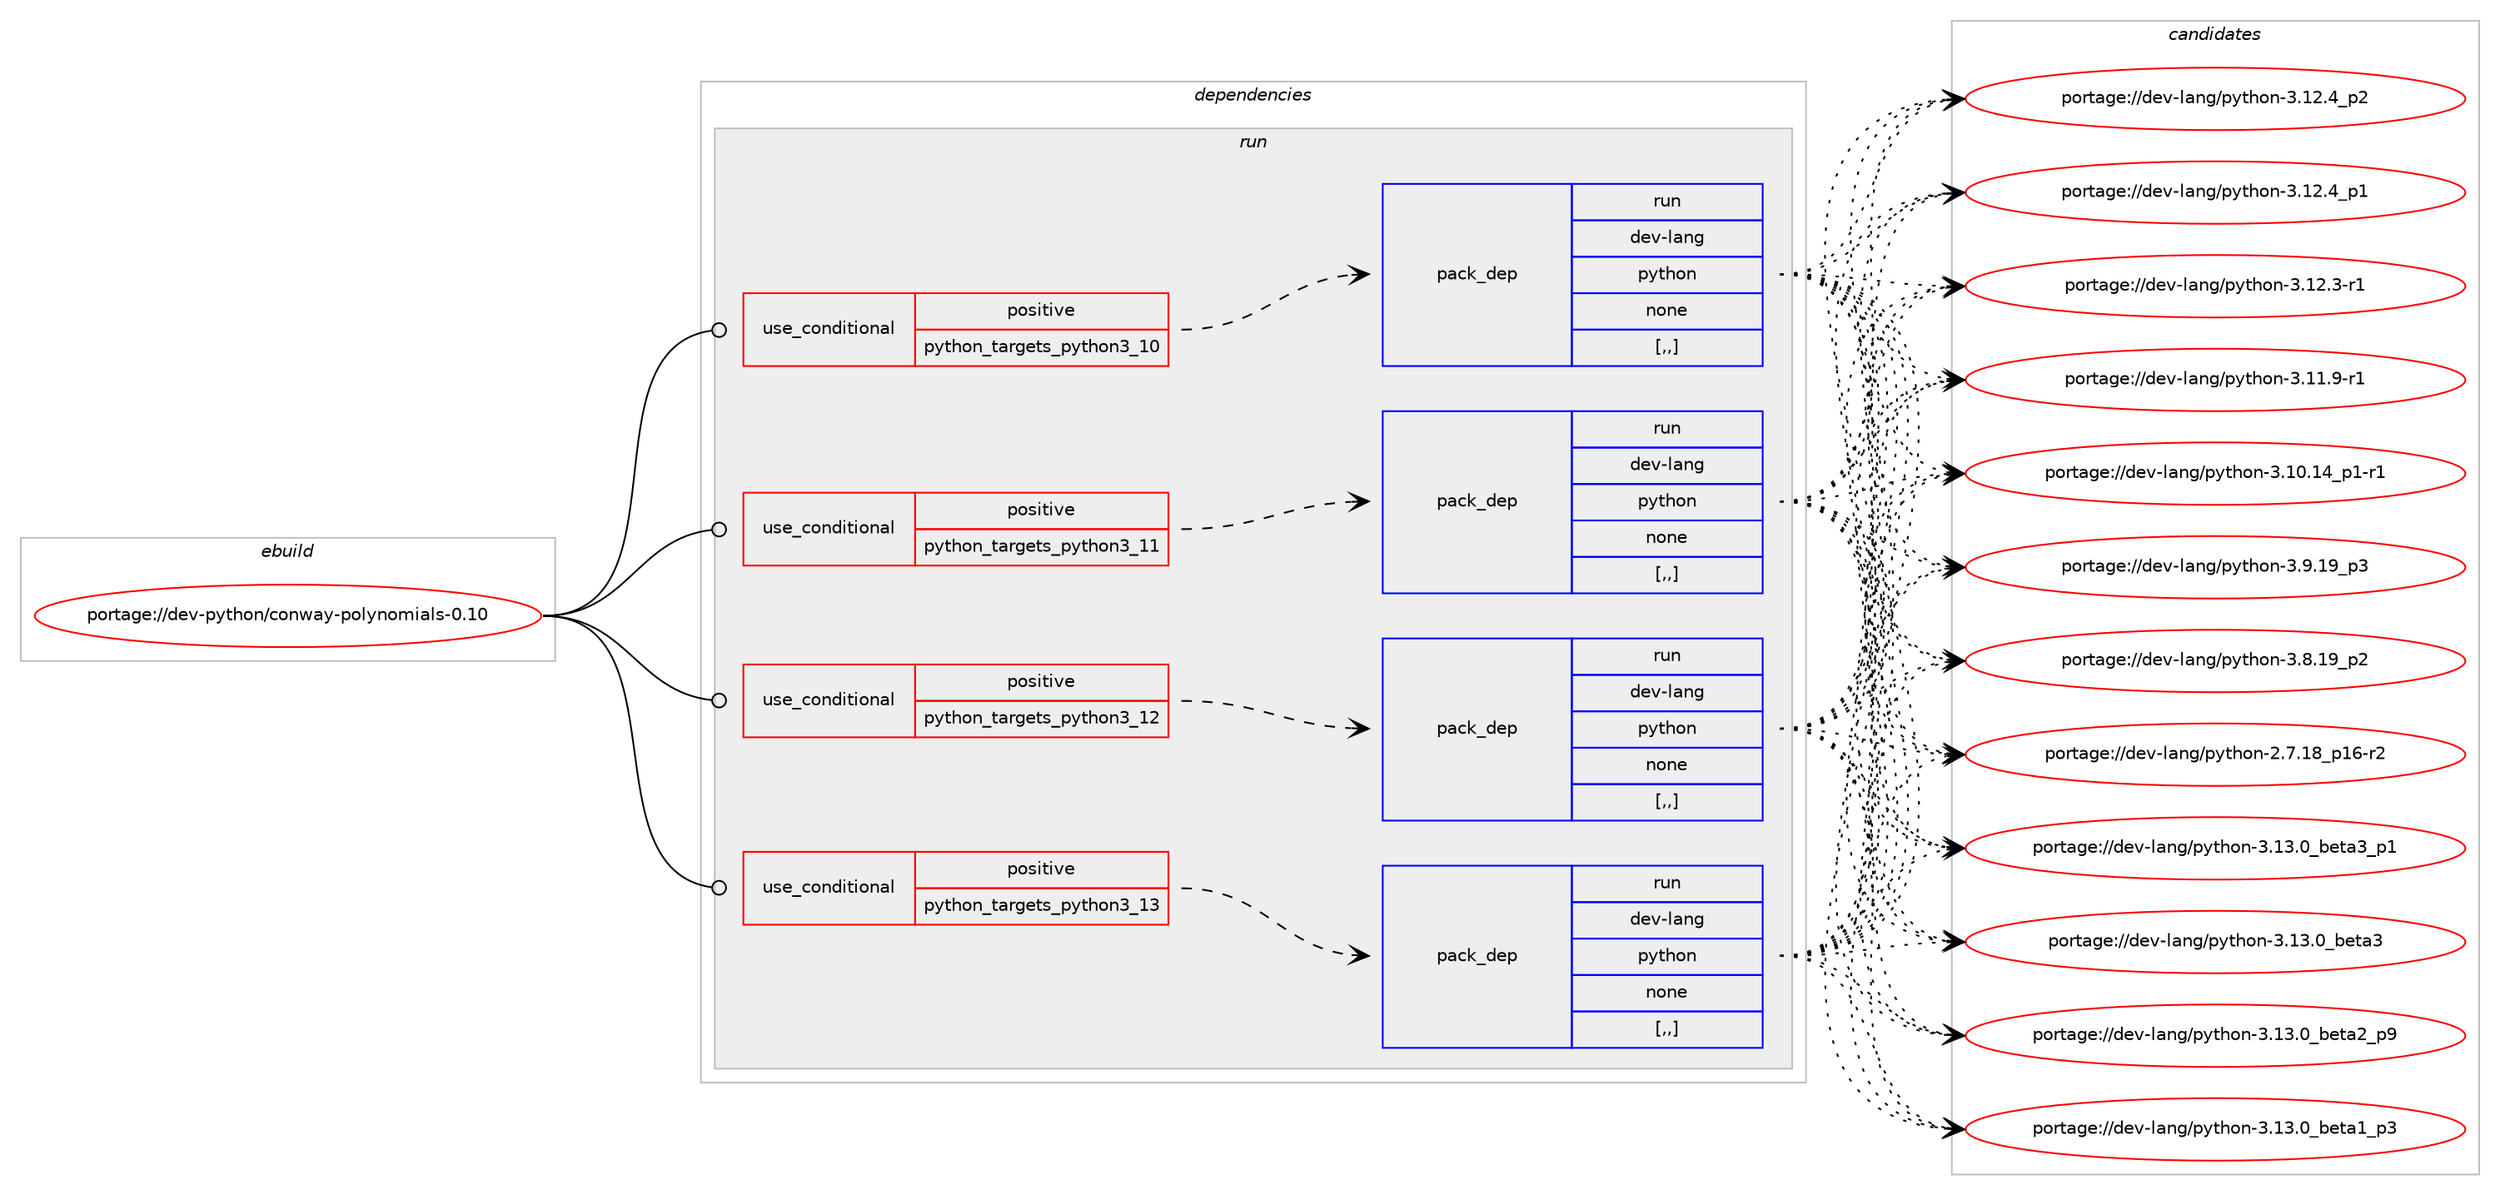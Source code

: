 digraph prolog {

# *************
# Graph options
# *************

newrank=true;
concentrate=true;
compound=true;
graph [rankdir=LR,fontname=Helvetica,fontsize=10,ranksep=1.5];#, ranksep=2.5, nodesep=0.2];
edge  [arrowhead=vee];
node  [fontname=Helvetica,fontsize=10];

# **********
# The ebuild
# **********

subgraph cluster_leftcol {
color=gray;
label=<<i>ebuild</i>>;
id [label="portage://dev-python/conway-polynomials-0.10", color=red, width=4, href="../dev-python/conway-polynomials-0.10.svg"];
}

# ****************
# The dependencies
# ****************

subgraph cluster_midcol {
color=gray;
label=<<i>dependencies</i>>;
subgraph cluster_compile {
fillcolor="#eeeeee";
style=filled;
label=<<i>compile</i>>;
}
subgraph cluster_compileandrun {
fillcolor="#eeeeee";
style=filled;
label=<<i>compile and run</i>>;
}
subgraph cluster_run {
fillcolor="#eeeeee";
style=filled;
label=<<i>run</i>>;
subgraph cond31784 {
dependency143815 [label=<<TABLE BORDER="0" CELLBORDER="1" CELLSPACING="0" CELLPADDING="4"><TR><TD ROWSPAN="3" CELLPADDING="10">use_conditional</TD></TR><TR><TD>positive</TD></TR><TR><TD>python_targets_python3_10</TD></TR></TABLE>>, shape=none, color=red];
subgraph pack110785 {
dependency143816 [label=<<TABLE BORDER="0" CELLBORDER="1" CELLSPACING="0" CELLPADDING="4" WIDTH="220"><TR><TD ROWSPAN="6" CELLPADDING="30">pack_dep</TD></TR><TR><TD WIDTH="110">run</TD></TR><TR><TD>dev-lang</TD></TR><TR><TD>python</TD></TR><TR><TD>none</TD></TR><TR><TD>[,,]</TD></TR></TABLE>>, shape=none, color=blue];
}
dependency143815:e -> dependency143816:w [weight=20,style="dashed",arrowhead="vee"];
}
id:e -> dependency143815:w [weight=20,style="solid",arrowhead="odot"];
subgraph cond31785 {
dependency143817 [label=<<TABLE BORDER="0" CELLBORDER="1" CELLSPACING="0" CELLPADDING="4"><TR><TD ROWSPAN="3" CELLPADDING="10">use_conditional</TD></TR><TR><TD>positive</TD></TR><TR><TD>python_targets_python3_11</TD></TR></TABLE>>, shape=none, color=red];
subgraph pack110786 {
dependency143818 [label=<<TABLE BORDER="0" CELLBORDER="1" CELLSPACING="0" CELLPADDING="4" WIDTH="220"><TR><TD ROWSPAN="6" CELLPADDING="30">pack_dep</TD></TR><TR><TD WIDTH="110">run</TD></TR><TR><TD>dev-lang</TD></TR><TR><TD>python</TD></TR><TR><TD>none</TD></TR><TR><TD>[,,]</TD></TR></TABLE>>, shape=none, color=blue];
}
dependency143817:e -> dependency143818:w [weight=20,style="dashed",arrowhead="vee"];
}
id:e -> dependency143817:w [weight=20,style="solid",arrowhead="odot"];
subgraph cond31786 {
dependency143819 [label=<<TABLE BORDER="0" CELLBORDER="1" CELLSPACING="0" CELLPADDING="4"><TR><TD ROWSPAN="3" CELLPADDING="10">use_conditional</TD></TR><TR><TD>positive</TD></TR><TR><TD>python_targets_python3_12</TD></TR></TABLE>>, shape=none, color=red];
subgraph pack110787 {
dependency143820 [label=<<TABLE BORDER="0" CELLBORDER="1" CELLSPACING="0" CELLPADDING="4" WIDTH="220"><TR><TD ROWSPAN="6" CELLPADDING="30">pack_dep</TD></TR><TR><TD WIDTH="110">run</TD></TR><TR><TD>dev-lang</TD></TR><TR><TD>python</TD></TR><TR><TD>none</TD></TR><TR><TD>[,,]</TD></TR></TABLE>>, shape=none, color=blue];
}
dependency143819:e -> dependency143820:w [weight=20,style="dashed",arrowhead="vee"];
}
id:e -> dependency143819:w [weight=20,style="solid",arrowhead="odot"];
subgraph cond31787 {
dependency143821 [label=<<TABLE BORDER="0" CELLBORDER="1" CELLSPACING="0" CELLPADDING="4"><TR><TD ROWSPAN="3" CELLPADDING="10">use_conditional</TD></TR><TR><TD>positive</TD></TR><TR><TD>python_targets_python3_13</TD></TR></TABLE>>, shape=none, color=red];
subgraph pack110788 {
dependency143822 [label=<<TABLE BORDER="0" CELLBORDER="1" CELLSPACING="0" CELLPADDING="4" WIDTH="220"><TR><TD ROWSPAN="6" CELLPADDING="30">pack_dep</TD></TR><TR><TD WIDTH="110">run</TD></TR><TR><TD>dev-lang</TD></TR><TR><TD>python</TD></TR><TR><TD>none</TD></TR><TR><TD>[,,]</TD></TR></TABLE>>, shape=none, color=blue];
}
dependency143821:e -> dependency143822:w [weight=20,style="dashed",arrowhead="vee"];
}
id:e -> dependency143821:w [weight=20,style="solid",arrowhead="odot"];
}
}

# **************
# The candidates
# **************

subgraph cluster_choices {
rank=same;
color=gray;
label=<<i>candidates</i>>;

subgraph choice110785 {
color=black;
nodesep=1;
choice10010111845108971101034711212111610411111045514649514648959810111697519511249 [label="portage://dev-lang/python-3.13.0_beta3_p1", color=red, width=4,href="../dev-lang/python-3.13.0_beta3_p1.svg"];
choice1001011184510897110103471121211161041111104551464951464895981011169751 [label="portage://dev-lang/python-3.13.0_beta3", color=red, width=4,href="../dev-lang/python-3.13.0_beta3.svg"];
choice10010111845108971101034711212111610411111045514649514648959810111697509511257 [label="portage://dev-lang/python-3.13.0_beta2_p9", color=red, width=4,href="../dev-lang/python-3.13.0_beta2_p9.svg"];
choice10010111845108971101034711212111610411111045514649514648959810111697499511251 [label="portage://dev-lang/python-3.13.0_beta1_p3", color=red, width=4,href="../dev-lang/python-3.13.0_beta1_p3.svg"];
choice100101118451089711010347112121116104111110455146495046529511250 [label="portage://dev-lang/python-3.12.4_p2", color=red, width=4,href="../dev-lang/python-3.12.4_p2.svg"];
choice100101118451089711010347112121116104111110455146495046529511249 [label="portage://dev-lang/python-3.12.4_p1", color=red, width=4,href="../dev-lang/python-3.12.4_p1.svg"];
choice100101118451089711010347112121116104111110455146495046514511449 [label="portage://dev-lang/python-3.12.3-r1", color=red, width=4,href="../dev-lang/python-3.12.3-r1.svg"];
choice100101118451089711010347112121116104111110455146494946574511449 [label="portage://dev-lang/python-3.11.9-r1", color=red, width=4,href="../dev-lang/python-3.11.9-r1.svg"];
choice100101118451089711010347112121116104111110455146494846495295112494511449 [label="portage://dev-lang/python-3.10.14_p1-r1", color=red, width=4,href="../dev-lang/python-3.10.14_p1-r1.svg"];
choice100101118451089711010347112121116104111110455146574649579511251 [label="portage://dev-lang/python-3.9.19_p3", color=red, width=4,href="../dev-lang/python-3.9.19_p3.svg"];
choice100101118451089711010347112121116104111110455146564649579511250 [label="portage://dev-lang/python-3.8.19_p2", color=red, width=4,href="../dev-lang/python-3.8.19_p2.svg"];
choice100101118451089711010347112121116104111110455046554649569511249544511450 [label="portage://dev-lang/python-2.7.18_p16-r2", color=red, width=4,href="../dev-lang/python-2.7.18_p16-r2.svg"];
dependency143816:e -> choice10010111845108971101034711212111610411111045514649514648959810111697519511249:w [style=dotted,weight="100"];
dependency143816:e -> choice1001011184510897110103471121211161041111104551464951464895981011169751:w [style=dotted,weight="100"];
dependency143816:e -> choice10010111845108971101034711212111610411111045514649514648959810111697509511257:w [style=dotted,weight="100"];
dependency143816:e -> choice10010111845108971101034711212111610411111045514649514648959810111697499511251:w [style=dotted,weight="100"];
dependency143816:e -> choice100101118451089711010347112121116104111110455146495046529511250:w [style=dotted,weight="100"];
dependency143816:e -> choice100101118451089711010347112121116104111110455146495046529511249:w [style=dotted,weight="100"];
dependency143816:e -> choice100101118451089711010347112121116104111110455146495046514511449:w [style=dotted,weight="100"];
dependency143816:e -> choice100101118451089711010347112121116104111110455146494946574511449:w [style=dotted,weight="100"];
dependency143816:e -> choice100101118451089711010347112121116104111110455146494846495295112494511449:w [style=dotted,weight="100"];
dependency143816:e -> choice100101118451089711010347112121116104111110455146574649579511251:w [style=dotted,weight="100"];
dependency143816:e -> choice100101118451089711010347112121116104111110455146564649579511250:w [style=dotted,weight="100"];
dependency143816:e -> choice100101118451089711010347112121116104111110455046554649569511249544511450:w [style=dotted,weight="100"];
}
subgraph choice110786 {
color=black;
nodesep=1;
choice10010111845108971101034711212111610411111045514649514648959810111697519511249 [label="portage://dev-lang/python-3.13.0_beta3_p1", color=red, width=4,href="../dev-lang/python-3.13.0_beta3_p1.svg"];
choice1001011184510897110103471121211161041111104551464951464895981011169751 [label="portage://dev-lang/python-3.13.0_beta3", color=red, width=4,href="../dev-lang/python-3.13.0_beta3.svg"];
choice10010111845108971101034711212111610411111045514649514648959810111697509511257 [label="portage://dev-lang/python-3.13.0_beta2_p9", color=red, width=4,href="../dev-lang/python-3.13.0_beta2_p9.svg"];
choice10010111845108971101034711212111610411111045514649514648959810111697499511251 [label="portage://dev-lang/python-3.13.0_beta1_p3", color=red, width=4,href="../dev-lang/python-3.13.0_beta1_p3.svg"];
choice100101118451089711010347112121116104111110455146495046529511250 [label="portage://dev-lang/python-3.12.4_p2", color=red, width=4,href="../dev-lang/python-3.12.4_p2.svg"];
choice100101118451089711010347112121116104111110455146495046529511249 [label="portage://dev-lang/python-3.12.4_p1", color=red, width=4,href="../dev-lang/python-3.12.4_p1.svg"];
choice100101118451089711010347112121116104111110455146495046514511449 [label="portage://dev-lang/python-3.12.3-r1", color=red, width=4,href="../dev-lang/python-3.12.3-r1.svg"];
choice100101118451089711010347112121116104111110455146494946574511449 [label="portage://dev-lang/python-3.11.9-r1", color=red, width=4,href="../dev-lang/python-3.11.9-r1.svg"];
choice100101118451089711010347112121116104111110455146494846495295112494511449 [label="portage://dev-lang/python-3.10.14_p1-r1", color=red, width=4,href="../dev-lang/python-3.10.14_p1-r1.svg"];
choice100101118451089711010347112121116104111110455146574649579511251 [label="portage://dev-lang/python-3.9.19_p3", color=red, width=4,href="../dev-lang/python-3.9.19_p3.svg"];
choice100101118451089711010347112121116104111110455146564649579511250 [label="portage://dev-lang/python-3.8.19_p2", color=red, width=4,href="../dev-lang/python-3.8.19_p2.svg"];
choice100101118451089711010347112121116104111110455046554649569511249544511450 [label="portage://dev-lang/python-2.7.18_p16-r2", color=red, width=4,href="../dev-lang/python-2.7.18_p16-r2.svg"];
dependency143818:e -> choice10010111845108971101034711212111610411111045514649514648959810111697519511249:w [style=dotted,weight="100"];
dependency143818:e -> choice1001011184510897110103471121211161041111104551464951464895981011169751:w [style=dotted,weight="100"];
dependency143818:e -> choice10010111845108971101034711212111610411111045514649514648959810111697509511257:w [style=dotted,weight="100"];
dependency143818:e -> choice10010111845108971101034711212111610411111045514649514648959810111697499511251:w [style=dotted,weight="100"];
dependency143818:e -> choice100101118451089711010347112121116104111110455146495046529511250:w [style=dotted,weight="100"];
dependency143818:e -> choice100101118451089711010347112121116104111110455146495046529511249:w [style=dotted,weight="100"];
dependency143818:e -> choice100101118451089711010347112121116104111110455146495046514511449:w [style=dotted,weight="100"];
dependency143818:e -> choice100101118451089711010347112121116104111110455146494946574511449:w [style=dotted,weight="100"];
dependency143818:e -> choice100101118451089711010347112121116104111110455146494846495295112494511449:w [style=dotted,weight="100"];
dependency143818:e -> choice100101118451089711010347112121116104111110455146574649579511251:w [style=dotted,weight="100"];
dependency143818:e -> choice100101118451089711010347112121116104111110455146564649579511250:w [style=dotted,weight="100"];
dependency143818:e -> choice100101118451089711010347112121116104111110455046554649569511249544511450:w [style=dotted,weight="100"];
}
subgraph choice110787 {
color=black;
nodesep=1;
choice10010111845108971101034711212111610411111045514649514648959810111697519511249 [label="portage://dev-lang/python-3.13.0_beta3_p1", color=red, width=4,href="../dev-lang/python-3.13.0_beta3_p1.svg"];
choice1001011184510897110103471121211161041111104551464951464895981011169751 [label="portage://dev-lang/python-3.13.0_beta3", color=red, width=4,href="../dev-lang/python-3.13.0_beta3.svg"];
choice10010111845108971101034711212111610411111045514649514648959810111697509511257 [label="portage://dev-lang/python-3.13.0_beta2_p9", color=red, width=4,href="../dev-lang/python-3.13.0_beta2_p9.svg"];
choice10010111845108971101034711212111610411111045514649514648959810111697499511251 [label="portage://dev-lang/python-3.13.0_beta1_p3", color=red, width=4,href="../dev-lang/python-3.13.0_beta1_p3.svg"];
choice100101118451089711010347112121116104111110455146495046529511250 [label="portage://dev-lang/python-3.12.4_p2", color=red, width=4,href="../dev-lang/python-3.12.4_p2.svg"];
choice100101118451089711010347112121116104111110455146495046529511249 [label="portage://dev-lang/python-3.12.4_p1", color=red, width=4,href="../dev-lang/python-3.12.4_p1.svg"];
choice100101118451089711010347112121116104111110455146495046514511449 [label="portage://dev-lang/python-3.12.3-r1", color=red, width=4,href="../dev-lang/python-3.12.3-r1.svg"];
choice100101118451089711010347112121116104111110455146494946574511449 [label="portage://dev-lang/python-3.11.9-r1", color=red, width=4,href="../dev-lang/python-3.11.9-r1.svg"];
choice100101118451089711010347112121116104111110455146494846495295112494511449 [label="portage://dev-lang/python-3.10.14_p1-r1", color=red, width=4,href="../dev-lang/python-3.10.14_p1-r1.svg"];
choice100101118451089711010347112121116104111110455146574649579511251 [label="portage://dev-lang/python-3.9.19_p3", color=red, width=4,href="../dev-lang/python-3.9.19_p3.svg"];
choice100101118451089711010347112121116104111110455146564649579511250 [label="portage://dev-lang/python-3.8.19_p2", color=red, width=4,href="../dev-lang/python-3.8.19_p2.svg"];
choice100101118451089711010347112121116104111110455046554649569511249544511450 [label="portage://dev-lang/python-2.7.18_p16-r2", color=red, width=4,href="../dev-lang/python-2.7.18_p16-r2.svg"];
dependency143820:e -> choice10010111845108971101034711212111610411111045514649514648959810111697519511249:w [style=dotted,weight="100"];
dependency143820:e -> choice1001011184510897110103471121211161041111104551464951464895981011169751:w [style=dotted,weight="100"];
dependency143820:e -> choice10010111845108971101034711212111610411111045514649514648959810111697509511257:w [style=dotted,weight="100"];
dependency143820:e -> choice10010111845108971101034711212111610411111045514649514648959810111697499511251:w [style=dotted,weight="100"];
dependency143820:e -> choice100101118451089711010347112121116104111110455146495046529511250:w [style=dotted,weight="100"];
dependency143820:e -> choice100101118451089711010347112121116104111110455146495046529511249:w [style=dotted,weight="100"];
dependency143820:e -> choice100101118451089711010347112121116104111110455146495046514511449:w [style=dotted,weight="100"];
dependency143820:e -> choice100101118451089711010347112121116104111110455146494946574511449:w [style=dotted,weight="100"];
dependency143820:e -> choice100101118451089711010347112121116104111110455146494846495295112494511449:w [style=dotted,weight="100"];
dependency143820:e -> choice100101118451089711010347112121116104111110455146574649579511251:w [style=dotted,weight="100"];
dependency143820:e -> choice100101118451089711010347112121116104111110455146564649579511250:w [style=dotted,weight="100"];
dependency143820:e -> choice100101118451089711010347112121116104111110455046554649569511249544511450:w [style=dotted,weight="100"];
}
subgraph choice110788 {
color=black;
nodesep=1;
choice10010111845108971101034711212111610411111045514649514648959810111697519511249 [label="portage://dev-lang/python-3.13.0_beta3_p1", color=red, width=4,href="../dev-lang/python-3.13.0_beta3_p1.svg"];
choice1001011184510897110103471121211161041111104551464951464895981011169751 [label="portage://dev-lang/python-3.13.0_beta3", color=red, width=4,href="../dev-lang/python-3.13.0_beta3.svg"];
choice10010111845108971101034711212111610411111045514649514648959810111697509511257 [label="portage://dev-lang/python-3.13.0_beta2_p9", color=red, width=4,href="../dev-lang/python-3.13.0_beta2_p9.svg"];
choice10010111845108971101034711212111610411111045514649514648959810111697499511251 [label="portage://dev-lang/python-3.13.0_beta1_p3", color=red, width=4,href="../dev-lang/python-3.13.0_beta1_p3.svg"];
choice100101118451089711010347112121116104111110455146495046529511250 [label="portage://dev-lang/python-3.12.4_p2", color=red, width=4,href="../dev-lang/python-3.12.4_p2.svg"];
choice100101118451089711010347112121116104111110455146495046529511249 [label="portage://dev-lang/python-3.12.4_p1", color=red, width=4,href="../dev-lang/python-3.12.4_p1.svg"];
choice100101118451089711010347112121116104111110455146495046514511449 [label="portage://dev-lang/python-3.12.3-r1", color=red, width=4,href="../dev-lang/python-3.12.3-r1.svg"];
choice100101118451089711010347112121116104111110455146494946574511449 [label="portage://dev-lang/python-3.11.9-r1", color=red, width=4,href="../dev-lang/python-3.11.9-r1.svg"];
choice100101118451089711010347112121116104111110455146494846495295112494511449 [label="portage://dev-lang/python-3.10.14_p1-r1", color=red, width=4,href="../dev-lang/python-3.10.14_p1-r1.svg"];
choice100101118451089711010347112121116104111110455146574649579511251 [label="portage://dev-lang/python-3.9.19_p3", color=red, width=4,href="../dev-lang/python-3.9.19_p3.svg"];
choice100101118451089711010347112121116104111110455146564649579511250 [label="portage://dev-lang/python-3.8.19_p2", color=red, width=4,href="../dev-lang/python-3.8.19_p2.svg"];
choice100101118451089711010347112121116104111110455046554649569511249544511450 [label="portage://dev-lang/python-2.7.18_p16-r2", color=red, width=4,href="../dev-lang/python-2.7.18_p16-r2.svg"];
dependency143822:e -> choice10010111845108971101034711212111610411111045514649514648959810111697519511249:w [style=dotted,weight="100"];
dependency143822:e -> choice1001011184510897110103471121211161041111104551464951464895981011169751:w [style=dotted,weight="100"];
dependency143822:e -> choice10010111845108971101034711212111610411111045514649514648959810111697509511257:w [style=dotted,weight="100"];
dependency143822:e -> choice10010111845108971101034711212111610411111045514649514648959810111697499511251:w [style=dotted,weight="100"];
dependency143822:e -> choice100101118451089711010347112121116104111110455146495046529511250:w [style=dotted,weight="100"];
dependency143822:e -> choice100101118451089711010347112121116104111110455146495046529511249:w [style=dotted,weight="100"];
dependency143822:e -> choice100101118451089711010347112121116104111110455146495046514511449:w [style=dotted,weight="100"];
dependency143822:e -> choice100101118451089711010347112121116104111110455146494946574511449:w [style=dotted,weight="100"];
dependency143822:e -> choice100101118451089711010347112121116104111110455146494846495295112494511449:w [style=dotted,weight="100"];
dependency143822:e -> choice100101118451089711010347112121116104111110455146574649579511251:w [style=dotted,weight="100"];
dependency143822:e -> choice100101118451089711010347112121116104111110455146564649579511250:w [style=dotted,weight="100"];
dependency143822:e -> choice100101118451089711010347112121116104111110455046554649569511249544511450:w [style=dotted,weight="100"];
}
}

}
